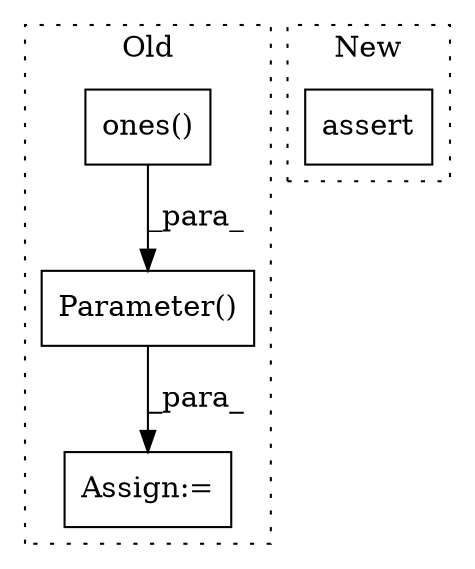 digraph G {
subgraph cluster0 {
1 [label="Parameter()" a="75" s="3645,3688" l="13,21" shape="box"];
3 [label="ones()" a="75" s="3658,3687" l="11,1" shape="box"];
4 [label="Assign:=" a="68" s="3642" l="3" shape="box"];
label = "Old";
style="dotted";
}
subgraph cluster1 {
2 [label="assert" a="65" s="3528" l="7" shape="box"];
label = "New";
style="dotted";
}
1 -> 4 [label="_para_"];
3 -> 1 [label="_para_"];
}